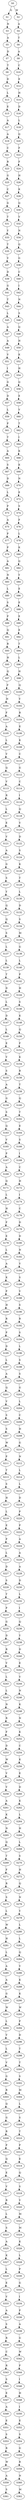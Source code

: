 strict digraph  {
	S0 -> S1 [ label = G ];
	S0 -> S2 [ label = W ];
	S1 -> S3 [ label = N ];
	S2 -> S4 [ label = A ];
	S3 -> S5 [ label = A ];
	S4 -> S6 [ label = T ];
	S5 -> S7 [ label = D ];
	S6 -> S8 [ label = A ];
	S7 -> S9 [ label = T ];
	S8 -> S10 [ label = C ];
	S9 -> S11 [ label = D ];
	S10 -> S12 [ label = E ];
	S11 -> S13 [ label = L ];
	S12 -> S14 [ label = H ];
	S13 -> S15 [ label = E ];
	S14 -> S16 [ label = D ];
	S15 -> S17 [ label = A ];
	S16 -> S18 [ label = L ];
	S17 -> S19 [ label = A ];
	S18 -> S20 [ label = Q ];
	S19 -> S21 [ label = C ];
	S20 -> S22 [ label = F ];
	S21 -> S23 [ label = R ];
	S22 -> S24 [ label = F ];
	S23 -> S25 [ label = G ];
	S24 -> S26 [ label = H ];
	S25 -> S27 [ label = C ];
	S26 -> S28 [ label = K ];
	S27 -> S29 [ label = G ];
	S28 -> S30 [ label = Q ];
	S29 -> S31 [ label = T ];
	S30 -> S32 [ label = V ];
	S31 -> S33 [ label = Y ];
	S32 -> S34 [ label = N ];
	S33 -> S35 [ label = T ];
	S34 -> S36 [ label = Q ];
	S35 -> S37 [ label = V ];
	S36 -> S38 [ label = G ];
	S37 -> S39 [ label = D ];
	S38 -> S40 [ label = C ];
	S39 -> S41 [ label = G ];
	S40 -> S42 [ label = I ];
	S41 -> S43 [ label = T ];
	S42 -> S44 [ label = N ];
	S43 -> S45 [ label = L ];
	S44 -> S46 [ label = S ];
	S45 -> S47 [ label = A ];
	S46 -> S48 [ label = Q ];
	S47 -> S49 [ label = A ];
	S48 -> S50 [ label = H ];
	S49 -> S51 [ label = V ];
	S50 -> S52 [ label = K ];
	S51 -> S53 [ label = I ];
	S52 -> S54 [ label = H ];
	S53 -> S55 [ label = G ];
	S54 -> S56 [ label = Q ];
	S55 -> S57 [ label = D ];
	S56 -> S58 [ label = E ];
	S57 -> S59 [ label = L ];
	S58 -> S60 [ label = V ];
	S59 -> S61 [ label = P ];
	S60 -> S62 [ label = T ];
	S61 -> S63 [ label = T ];
	S62 -> S64 [ label = I ];
	S63 -> S65 [ label = A ];
	S64 -> S66 [ label = K ];
	S65 -> S67 [ label = S ];
	S66 -> S68 [ label = K ];
	S67 -> S69 [ label = D ];
	S68 -> S70 [ label = N ];
	S69 -> S71 [ label = L ];
	S70 -> S72 [ label = E ];
	S71 -> S73 [ label = P ];
	S72 -> S74 [ label = S ];
	S73 -> S75 [ label = A ];
	S74 -> S76 [ label = F ];
	S75 -> S77 [ label = P ];
	S76 -> S78 [ label = L ];
	S77 -> S79 [ label = P ];
	S78 -> S80 [ label = K ];
	S79 -> S81 [ label = A ];
	S80 -> S82 [ label = Q ];
	S81 -> S83 [ label = N ];
	S82 -> S84 [ label = Y ];
	S83 -> S85 [ label = L ];
	S84 -> S86 [ label = E ];
	S85 -> S87 [ label = S ];
	S86 -> S88 [ label = E ];
	S87 -> S89 [ label = P ];
	S88 -> S90 [ label = E ];
	S89 -> S91 [ label = Q ];
	S90 -> S92 [ label = E ];
	S91 -> S93 [ label = R ];
	S92 -> S94 [ label = T ];
	S93 -> S95 [ label = H ];
	S94 -> S96 [ label = L ];
	S95 -> S97 [ label = Q ];
	S96 -> S98 [ label = H ];
	S97 -> S99 [ label = F ];
	S98 -> S100 [ label = Q ];
	S99 -> S101 [ label = H ];
	S100 -> S102 [ label = V ];
	S101 -> S103 [ label = F ];
	S102 -> S104 [ label = R ];
	S103 -> S105 [ label = A ];
	S104 -> S106 [ label = E ];
	S105 -> S107 [ label = L ];
	S106 -> S108 [ label = K ];
	S107 -> S109 [ label = V ];
	S108 -> S110 [ label = C ];
	S109 -> S111 [ label = Q ];
	S110 -> S112 [ label = G ];
	S111 -> S113 [ label = V ];
	S112 -> S114 [ label = C ];
	S113 -> S115 [ label = R ];
	S114 -> S116 [ label = I ];
	S115 -> S117 [ label = L ];
	S116 -> S118 [ label = Q ];
	S117 -> S119 [ label = E ];
	S118 -> S120 [ label = V ];
	S119 -> S121 [ label = V ];
	S120 -> S122 [ label = D ];
	S121 -> S123 [ label = A ];
	S122 -> S124 [ label = S ];
	S123 -> S125 [ label = G ];
	S124 -> S126 [ label = K ];
	S125 -> S127 [ label = S ];
	S126 -> S128 [ label = T ];
	S127 -> S129 [ label = Y ];
	S128 -> S130 [ label = L ];
	S129 -> S131 [ label = Q ];
	S130 -> S132 [ label = D ];
	S131 -> S133 [ label = Q ];
	S132 -> S134 [ label = S ];
	S133 -> S135 [ label = S ];
	S134 -> S136 [ label = M ];
	S135 -> S137 [ label = L ];
	S136 -> S138 [ label = G ];
	S137 -> S139 [ label = L ];
	S138 -> S140 [ label = L ];
	S139 -> S141 [ label = T ];
	S140 -> S142 [ label = P ];
	S141 -> S143 [ label = D ];
	S142 -> S144 [ label = H ];
	S143 -> S145 [ label = L ];
	S144 -> S146 [ label = S ];
	S145 -> S147 [ label = D ];
	S146 -> S148 [ label = K ];
	S147 -> S149 [ label = L ];
	S148 -> S150 [ label = Q ];
	S149 -> S151 [ label = E ];
	S150 -> S152 [ label = F ];
	S151 -> S153 [ label = V ];
	S152 -> S154 [ label = K ];
	S153 -> S155 [ label = S ];
	S154 -> S156 [ label = R ];
	S155 -> S157 [ label = A ];
	S156 -> S158 [ label = T ];
	S157 -> S159 [ label = G ];
	S158 -> S160 [ label = Q ];
	S159 -> S161 [ label = S ];
	S160 -> S162 [ label = T ];
	S161 -> S163 [ label = Q ];
	S162 -> S164 [ label = E ];
	S163 -> S165 [ label = V ];
	S164 -> S166 [ label = S ];
	S165 -> S167 [ label = P ];
	S166 -> S168 [ label = I ];
	S167 -> S169 [ label = A ];
	S168 -> S170 [ label = C ];
	S169 -> S171 [ label = Q ];
	S170 -> S172 [ label = H ];
	S171 -> S173 [ label = L ];
	S172 -> S174 [ label = I ];
	S173 -> S175 [ label = H ];
	S174 -> S176 [ label = C ];
	S175 -> S177 [ label = F ];
	S176 -> S178 [ label = D ];
	S177 -> S179 [ label = E ];
	S178 -> S180 [ label = D ];
	S179 -> S181 [ label = L ];
	S180 -> S182 [ label = N ];
	S181 -> S183 [ label = A ];
	S182 -> S184 [ label = V ];
	S183 -> S185 [ label = K ];
	S184 -> S186 [ label = S ];
	S185 -> S187 [ label = P ];
	S186 -> S188 [ label = V ];
	S187 -> S189 [ label = H ];
	S188 -> S190 [ label = S ];
	S189 -> S191 [ label = R ];
	S190 -> S192 [ label = R ];
	S191 -> S193 [ label = P ];
	S192 -> S194 [ label = S ];
	S193 -> S195 [ label = D ];
	S194 -> S196 [ label = L ];
	S195 -> S197 [ label = L ];
	S196 -> S198 [ label = S ];
	S197 -> S199 [ label = A ];
	S198 -> S200 [ label = S ];
	S199 -> S201 [ label = Q ];
	S200 -> S202 [ label = G ];
	S201 -> S203 [ label = V ];
	S202 -> S204 [ label = L ];
	S203 -> S205 [ label = S ];
	S204 -> S206 [ label = C ];
	S205 -> S207 [ label = S ];
	S206 -> S208 [ label = H ];
	S207 -> S209 [ label = W ];
	S208 -> S210 [ label = G ];
	S209 -> S211 [ label = P ];
	S210 -> S212 [ label = N ];
	S211 -> S213 [ label = T ];
	S212 -> S214 [ label = L ];
	S213 -> S215 [ label = S ];
	S214 -> S216 [ label = L ];
	S215 -> S217 [ label = H ];
	S216 -> S218 [ label = D ];
	S217 -> S219 [ label = L ];
	S218 -> S220 [ label = P ];
	S219 -> S221 [ label = E ];
	S220 -> S222 [ label = P ];
	S221 -> S223 [ label = P ];
	S222 -> S224 [ label = A ];
	S223 -> S225 [ label = L ];
	S224 -> S226 [ label = A ];
	S225 -> S227 [ label = D ];
	S226 -> S228 [ label = A ];
	S227 -> S229 [ label = S ];
	S228 -> S230 [ label = D ];
	S229 -> S231 [ label = T ];
	S230 -> S232 [ label = L ];
	S231 -> S233 [ label = P ];
	S232 -> S234 [ label = I ];
	S233 -> S235 [ label = G ];
	S234 -> S236 [ label = Q ];
	S235 -> S237 [ label = D ];
	S236 -> S238 [ label = Y ];
	S237 -> S239 [ label = R ];
	S238 -> S240 [ label = D ];
	S239 -> S241 [ label = V ];
	S240 -> S242 [ label = E ];
	S241 -> S243 [ label = L ];
	S242 -> S244 [ label = V ];
	S243 -> S245 [ label = L ];
	S244 -> S246 [ label = N ];
	S245 -> S247 [ label = N ];
	S246 -> S248 [ label = K ];
	S247 -> S249 [ label = R ];
	S248 -> S250 [ label = N ];
	S249 -> S251 [ label = F ];
	S250 -> S252 [ label = K ];
	S251 -> S253 [ label = D ];
	S252 -> S254 [ label = C ];
	S253 -> S255 [ label = W ];
	S254 -> S256 [ label = K ];
	S255 -> S257 [ label = V ];
	S256 -> S258 [ label = E ];
	S257 -> S259 [ label = V ];
	S258 -> S260 [ label = D ];
	S259 -> S261 [ label = A ];
	S260 -> S262 [ label = K ];
	S261 -> S263 [ label = K ];
	S262 -> S264 [ label = L ];
	S263 -> S265 [ label = N ];
	S264 -> S266 [ label = H ];
	S265 -> S267 [ label = Q ];
	S266 -> S268 [ label = L ];
	S267 -> S269 [ label = T ];
	S268 -> S270 [ label = S ];
	S269 -> S271 [ label = F ];
	S270 -> S272 [ label = H ];
	S271 -> S273 [ label = R ];
	S272 -> S274 [ label = Q ];
	S273 -> S275 [ label = S ];
	S274 -> S276 [ label = N ];
	S275 -> S277 [ label = L ];
	S276 -> S278 [ label = Y ];
	S277 -> S279 [ label = W ];
	S278 -> S280 [ label = L ];
	S279 -> S281 [ label = H ];
	S280 -> S282 [ label = L ];
	S281 -> S283 [ label = L ];
	S282 -> S284 [ label = Q ];
	S283 -> S285 [ label = A ];
	S284 -> S286 [ label = V ];
	S285 -> S287 [ label = A ];
	S286 -> S288 [ label = K ];
	S287 -> S289 [ label = G ];
	S288 -> S290 [ label = K ];
	S289 -> S291 [ label = W ];
	S290 -> S292 [ label = W ];
	S291 -> S293 [ label = L ];
	S292 -> S294 [ label = P ];
	S293 -> S295 [ label = V ];
	S294 -> S296 [ label = D ];
	S295 -> S297 [ label = L ];
	S296 -> S298 [ label = T ];
	S297 -> S299 [ label = V ];
	S298 -> S300 [ label = T ];
	S299 -> S301 [ label = G ];
	S300 -> S302 [ label = S ];
	S301 -> S303 [ label = R ];
	S302 -> S304 [ label = M ];
	S303 -> S305 [ label = Q ];
	S304 -> S306 [ label = L ];
	S305 -> S307 [ label = G ];
	S306 -> S308 [ label = S ];
	S307 -> S309 [ label = R ];
	S308 -> S310 [ label = T ];
	S309 -> S311 [ label = P ];
	S310 -> S312 [ label = P ];
	S311 -> S313 [ label = Q ];
	S312 -> S314 [ label = E ];
	S313 -> S315 [ label = E ];
	S314 -> S316 [ label = Q ];
	S315 -> S317 [ label = V ];
	S316 -> S318 [ label = S ];
	S317 -> S319 [ label = R ];
	S318 -> S320 [ label = V ];
	S319 -> S321 [ label = L ];
	S320 -> S322 [ label = M ];
	S321 -> S323 [ label = S ];
	S322 -> S324 [ label = M ];
	S323 -> S325 [ label = A ];
	S324 -> S326 [ label = K ];
	S325 -> S327 [ label = K ];
	S326 -> S328 [ label = L ];
	S327 -> S329 [ label = L ];
	S328 -> S330 [ label = P ];
	S329 -> S331 [ label = E ];
	S330 -> S332 [ label = G ];
	S331 -> S333 [ label = V ];
	S332 -> S334 [ label = I ];
	S333 -> S335 [ label = A ];
	S334 -> S336 [ label = P ];
	S335 -> S337 [ label = S ];
	S336 -> S338 [ label = A ];
	S337 -> S339 [ label = R ];
	S338 -> S340 [ label = G ];
	S339 -> S341 [ label = C ];
	S340 -> S342 [ label = W ];
	S341 -> S343 [ label = R ];
	S342 -> S344 [ label = F ];
	S343 -> S345 [ label = S ];
	S344 -> S346 [ label = I ];
	S345 -> S347 [ label = E ];
	S346 -> S348 [ label = H ];
	S347 -> S349 [ label = A ];
	S348 -> S350 [ label = I ];
	S349 -> S351 [ label = E ];
	S350 -> S352 [ label = E ];
	S351 -> S353 [ label = S ];
	S352 -> S354 [ label = S ];
	S353 -> S355 [ label = R ];
	S354 -> S356 [ label = G ];
	S355 -> S357 [ label = W ];
	S356 -> S358 [ label = R ];
	S357 -> S359 [ label = A ];
	S358 -> S360 [ label = N ];
	S359 -> S361 [ label = S ];
	S360 -> S362 [ label = M ];
}
